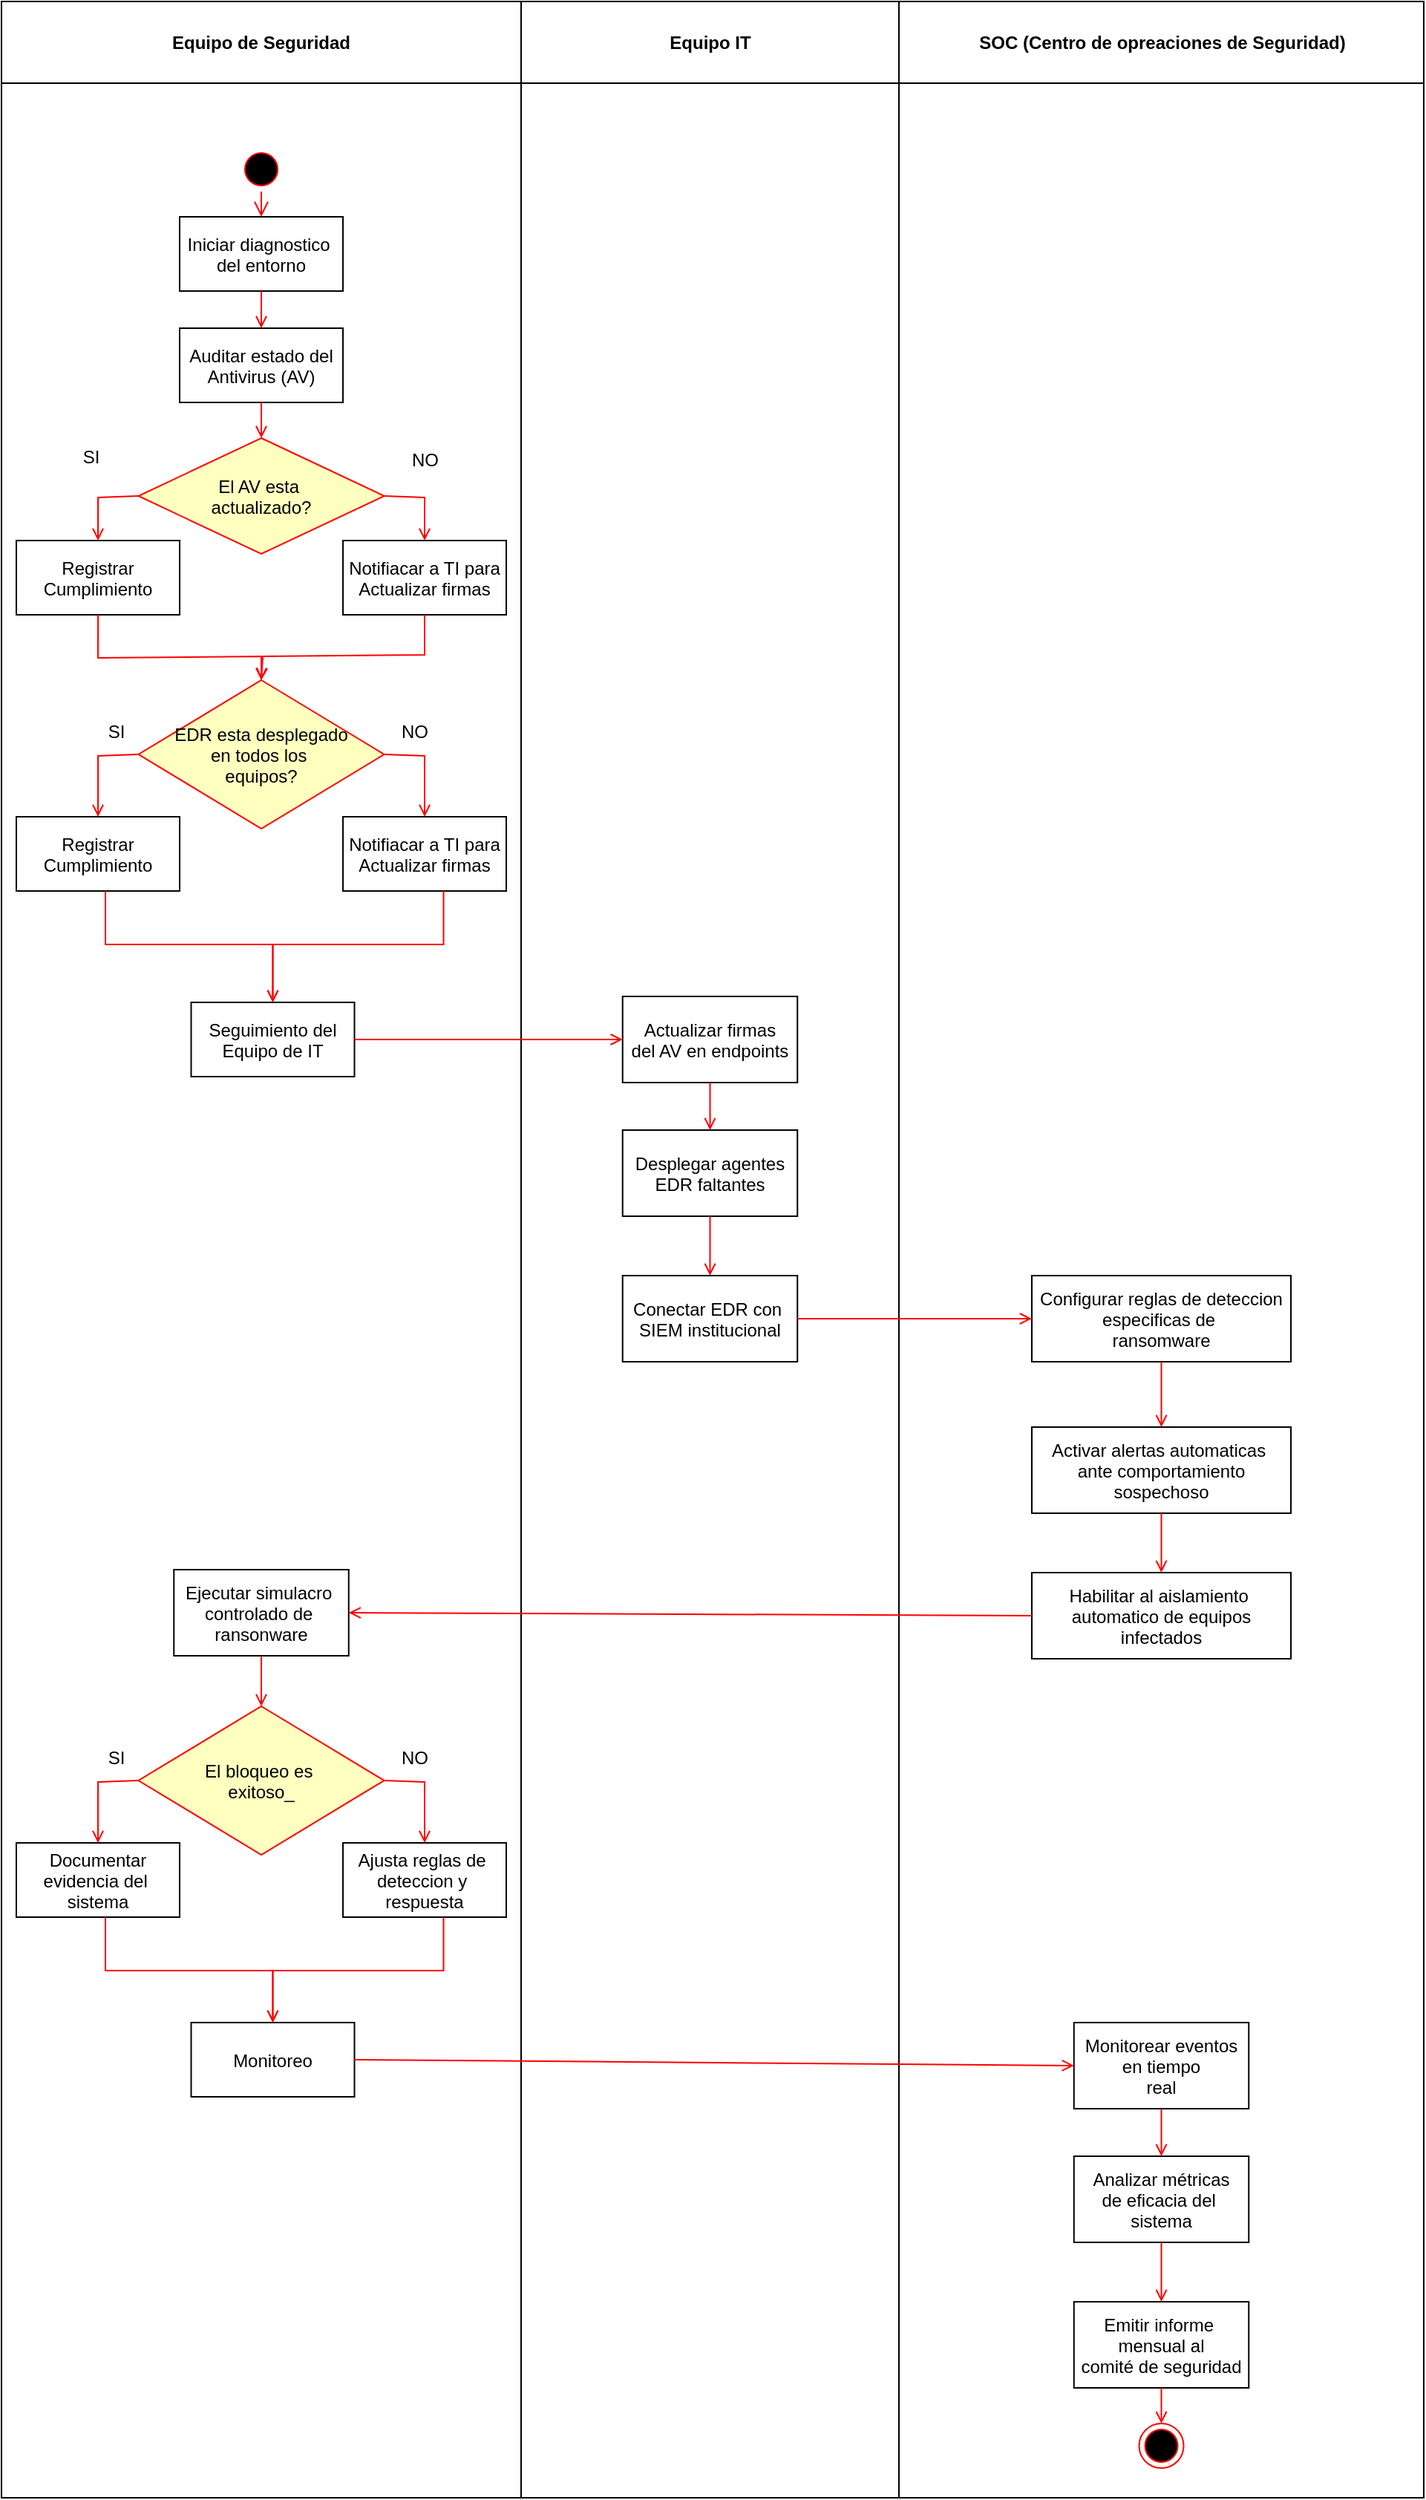 <mxfile version="26.0.6">
  <diagram name="EDR" id="e7e014a7-5840-1c2e-5031-d8a46d1fe8dd">
    <mxGraphModel dx="1780" dy="656" grid="0" gridSize="10" guides="1" tooltips="1" connect="1" arrows="1" fold="1" page="0" pageScale="1" pageWidth="1169" pageHeight="826" background="none" math="0" shadow="0">
      <root>
        <mxCell id="0" />
        <mxCell id="1" parent="0" />
        <mxCell id="2" value="Equipo de Seguridad" style="swimlane;whiteSpace=wrap;startSize=55;" parent="1" vertex="1">
          <mxGeometry x="120" y="128" width="350" height="1681" as="geometry" />
        </mxCell>
        <mxCell id="5" value="" style="ellipse;shape=startState;fillColor=#000000;strokeColor=#ff0000;" parent="2" vertex="1">
          <mxGeometry x="160.01" y="98" width="30" height="30" as="geometry" />
        </mxCell>
        <mxCell id="6" value="" style="edgeStyle=elbowEdgeStyle;elbow=horizontal;verticalAlign=bottom;endArrow=open;endSize=8;strokeColor=#FF0000;endFill=1;rounded=0" parent="2" source="5" target="7" edge="1">
          <mxGeometry x="100" y="40" as="geometry">
            <mxPoint x="137.25" y="110" as="targetPoint" />
          </mxGeometry>
        </mxCell>
        <mxCell id="7" value="Iniciar diagnostico &#xa;del entorno" style="" parent="2" vertex="1">
          <mxGeometry x="120" y="145" width="110" height="50" as="geometry" />
        </mxCell>
        <mxCell id="8" value="Auditar estado del&#xa;Antivirus (AV)" style="" parent="2" vertex="1">
          <mxGeometry x="120" y="220" width="110" height="50" as="geometry" />
        </mxCell>
        <mxCell id="9" value="" style="endArrow=open;strokeColor=#FF0000;endFill=1;rounded=0" parent="2" source="7" target="8" edge="1">
          <mxGeometry relative="1" as="geometry" />
        </mxCell>
        <mxCell id="20" value="" style="endArrow=open;strokeColor=#FF0000;endFill=1;rounded=0;entryX=0.5;entryY=0;entryDx=0;entryDy=0;exitX=0.5;exitY=1;exitDx=0;exitDy=0;" parent="2" source="8" target="8S9cBLbXIqOXu_hmC1Cv-59" edge="1">
          <mxGeometry relative="1" as="geometry">
            <mxPoint x="175" y="362" as="sourcePoint" />
          </mxGeometry>
        </mxCell>
        <mxCell id="8S9cBLbXIqOXu_hmC1Cv-59" value="El AV esta &#xa;actualizado?" style="rhombus;fillColor=#ffffc0;strokeColor=#ff0000;" vertex="1" parent="2">
          <mxGeometry x="92.25" y="294" width="165.5" height="78" as="geometry" />
        </mxCell>
        <mxCell id="8S9cBLbXIqOXu_hmC1Cv-62" value="Registrar&#xa;Cumplimiento" style="" vertex="1" parent="2">
          <mxGeometry x="10.01" y="363" width="110" height="50" as="geometry" />
        </mxCell>
        <mxCell id="8S9cBLbXIqOXu_hmC1Cv-63" value="Notifiacar a TI para&#xa;Actualizar firmas" style="" vertex="1" parent="2">
          <mxGeometry x="230.01" y="363" width="110" height="50" as="geometry" />
        </mxCell>
        <mxCell id="8S9cBLbXIqOXu_hmC1Cv-64" value="" style="edgeStyle=none;strokeColor=#FF0000;endArrow=open;endFill=1;rounded=0;exitX=1;exitY=0.5;exitDx=0;exitDy=0;entryX=0.5;entryY=0;entryDx=0;entryDy=0;" edge="1" parent="2" source="8S9cBLbXIqOXu_hmC1Cv-59" target="8S9cBLbXIqOXu_hmC1Cv-63">
          <mxGeometry width="100" height="100" relative="1" as="geometry">
            <mxPoint x="562.25" y="301.5" as="sourcePoint" />
            <mxPoint x="257.75" y="394" as="targetPoint" />
            <Array as="points">
              <mxPoint x="285" y="334" />
            </Array>
          </mxGeometry>
        </mxCell>
        <mxCell id="8S9cBLbXIqOXu_hmC1Cv-65" value="" style="edgeStyle=none;strokeColor=#FF0000;endArrow=open;endFill=1;rounded=0;exitX=0;exitY=0.5;exitDx=0;exitDy=0;entryX=0.5;entryY=0;entryDx=0;entryDy=0;" edge="1" parent="2" source="8S9cBLbXIqOXu_hmC1Cv-59" target="8S9cBLbXIqOXu_hmC1Cv-62">
          <mxGeometry width="100" height="100" relative="1" as="geometry">
            <mxPoint x="268.25" y="343" as="sourcePoint" />
            <mxPoint x="263.25" y="414" as="targetPoint" />
            <Array as="points">
              <mxPoint x="65" y="334" />
            </Array>
          </mxGeometry>
        </mxCell>
        <mxCell id="8S9cBLbXIqOXu_hmC1Cv-68" value="NO" style="text;html=1;align=center;verticalAlign=middle;resizable=0;points=[];autosize=1;strokeColor=none;fillColor=none;" vertex="1" parent="2">
          <mxGeometry x="265" y="294" width="40" height="30" as="geometry" />
        </mxCell>
        <mxCell id="8S9cBLbXIqOXu_hmC1Cv-67" value="SI" style="text;html=1;align=center;verticalAlign=middle;resizable=0;points=[];autosize=1;strokeColor=none;fillColor=none;" vertex="1" parent="2">
          <mxGeometry x="45" y="292" width="30" height="30" as="geometry" />
        </mxCell>
        <mxCell id="8S9cBLbXIqOXu_hmC1Cv-69" value="EDR esta desplegado&#xa;en todos los &#xa;equipos?" style="rhombus;fillColor=#ffffc0;strokeColor=#ff0000;" vertex="1" parent="2">
          <mxGeometry x="92.26" y="457" width="165.5" height="100" as="geometry" />
        </mxCell>
        <mxCell id="8S9cBLbXIqOXu_hmC1Cv-72" value="" style="edgeStyle=none;strokeColor=#FF0000;endArrow=open;endFill=1;rounded=0;entryX=0.5;entryY=0;entryDx=0;entryDy=0;exitX=0.5;exitY=1;exitDx=0;exitDy=0;" edge="1" parent="2" source="8S9cBLbXIqOXu_hmC1Cv-62" target="8S9cBLbXIqOXu_hmC1Cv-69">
          <mxGeometry width="100" height="100" relative="1" as="geometry">
            <mxPoint x="50" y="492" as="sourcePoint" />
            <mxPoint x="75" y="414" as="targetPoint" />
            <Array as="points">
              <mxPoint x="65" y="442" />
              <mxPoint x="176" y="441" />
            </Array>
          </mxGeometry>
        </mxCell>
        <mxCell id="8S9cBLbXIqOXu_hmC1Cv-73" value="" style="edgeStyle=none;strokeColor=#FF0000;endArrow=open;endFill=1;rounded=0;exitX=0.5;exitY=1;exitDx=0;exitDy=0;entryX=0.5;entryY=0;entryDx=0;entryDy=0;" edge="1" parent="2" source="8S9cBLbXIqOXu_hmC1Cv-63" target="8S9cBLbXIqOXu_hmC1Cv-69">
          <mxGeometry width="100" height="100" relative="1" as="geometry">
            <mxPoint x="75" y="464" as="sourcePoint" />
            <mxPoint x="260" y="512" as="targetPoint" />
            <Array as="points">
              <mxPoint x="285" y="440" />
              <mxPoint x="175" y="441" />
            </Array>
          </mxGeometry>
        </mxCell>
        <mxCell id="8S9cBLbXIqOXu_hmC1Cv-74" value="Registrar&#xa;Cumplimiento" style="" vertex="1" parent="2">
          <mxGeometry x="10.01" y="549" width="110" height="50" as="geometry" />
        </mxCell>
        <mxCell id="8S9cBLbXIqOXu_hmC1Cv-75" value="Notifiacar a TI para&#xa;Actualizar firmas" style="" vertex="1" parent="2">
          <mxGeometry x="230.01" y="549" width="110" height="50" as="geometry" />
        </mxCell>
        <mxCell id="8S9cBLbXIqOXu_hmC1Cv-76" value="" style="edgeStyle=none;strokeColor=#FF0000;endArrow=open;endFill=1;rounded=0;entryX=0.5;entryY=0;entryDx=0;entryDy=0;exitX=1;exitY=0.5;exitDx=0;exitDy=0;" edge="1" parent="2" target="8S9cBLbXIqOXu_hmC1Cv-75" source="8S9cBLbXIqOXu_hmC1Cv-69">
          <mxGeometry width="100" height="100" relative="1" as="geometry">
            <mxPoint x="260.01" y="507" as="sourcePoint" />
            <mxPoint x="257.76" y="568" as="targetPoint" />
            <Array as="points">
              <mxPoint x="285.01" y="508" />
            </Array>
          </mxGeometry>
        </mxCell>
        <mxCell id="8S9cBLbXIqOXu_hmC1Cv-77" value="" style="edgeStyle=none;strokeColor=#FF0000;endArrow=open;endFill=1;rounded=0;exitX=0;exitY=0.5;exitDx=0;exitDy=0;entryX=0.5;entryY=0;entryDx=0;entryDy=0;" edge="1" parent="2" target="8S9cBLbXIqOXu_hmC1Cv-74">
          <mxGeometry width="100" height="100" relative="1" as="geometry">
            <mxPoint x="92.01" y="507" as="sourcePoint" />
            <mxPoint x="263.26" y="588" as="targetPoint" />
            <Array as="points">
              <mxPoint x="65.01" y="508" />
            </Array>
          </mxGeometry>
        </mxCell>
        <mxCell id="8S9cBLbXIqOXu_hmC1Cv-78" value="NO" style="text;html=1;align=center;verticalAlign=middle;resizable=0;points=[];autosize=1;strokeColor=none;fillColor=none;" vertex="1" parent="2">
          <mxGeometry x="257.76" y="477" width="40" height="30" as="geometry" />
        </mxCell>
        <mxCell id="8S9cBLbXIqOXu_hmC1Cv-79" value="SI" style="text;html=1;align=center;verticalAlign=middle;resizable=0;points=[];autosize=1;strokeColor=none;fillColor=none;" vertex="1" parent="2">
          <mxGeometry x="62.26" y="477" width="30" height="30" as="geometry" />
        </mxCell>
        <mxCell id="8S9cBLbXIqOXu_hmC1Cv-81" value="Seguimiento del&#xa;Equipo de IT" style="" vertex="1" parent="2">
          <mxGeometry x="127.75" y="674" width="110" height="50" as="geometry" />
        </mxCell>
        <mxCell id="8S9cBLbXIqOXu_hmC1Cv-82" value="" style="edgeStyle=none;strokeColor=#FF0000;endArrow=open;endFill=1;rounded=0;entryX=0.5;entryY=0;entryDx=0;entryDy=0;exitX=0.5;exitY=1;exitDx=0;exitDy=0;" edge="1" parent="2" target="8S9cBLbXIqOXu_hmC1Cv-81">
          <mxGeometry width="100" height="100" relative="1" as="geometry">
            <mxPoint x="70.01" y="599" as="sourcePoint" />
            <mxPoint x="180.01" y="665" as="targetPoint" />
            <Array as="points">
              <mxPoint x="70.01" y="635" />
              <mxPoint x="182.76" y="635" />
            </Array>
          </mxGeometry>
        </mxCell>
        <mxCell id="8S9cBLbXIqOXu_hmC1Cv-83" value="" style="edgeStyle=none;strokeColor=#FF0000;endArrow=open;endFill=1;rounded=0;exitX=0.5;exitY=1;exitDx=0;exitDy=0;entryX=0.5;entryY=0;entryDx=0;entryDy=0;" edge="1" parent="2" target="8S9cBLbXIqOXu_hmC1Cv-81">
          <mxGeometry width="100" height="100" relative="1" as="geometry">
            <mxPoint x="297.76" y="599" as="sourcePoint" />
            <mxPoint x="187.76" y="665" as="targetPoint" />
            <Array as="points">
              <mxPoint x="297.76" y="635" />
              <mxPoint x="182.76" y="635" />
            </Array>
          </mxGeometry>
        </mxCell>
        <mxCell id="8S9cBLbXIqOXu_hmC1Cv-91" value="Ejecutar simulacro &#xa;controlado de &#xa;ransonware" style="" vertex="1" parent="2">
          <mxGeometry x="116.13" y="1056" width="117.75" height="58" as="geometry" />
        </mxCell>
        <mxCell id="8S9cBLbXIqOXu_hmC1Cv-95" value="El bloqueo es &#xa;exitoso_" style="rhombus;fillColor=#ffffc0;strokeColor=#ff0000;" vertex="1" parent="2">
          <mxGeometry x="92.25" y="1148" width="165.5" height="100" as="geometry" />
        </mxCell>
        <mxCell id="8S9cBLbXIqOXu_hmC1Cv-96" value="Documentar&#xa;evidencia del &#xa;sistema" style="" vertex="1" parent="2">
          <mxGeometry x="10" y="1240" width="110" height="50" as="geometry" />
        </mxCell>
        <mxCell id="8S9cBLbXIqOXu_hmC1Cv-97" value="Ajusta reglas de &#xa;deteccion y &#xa;respuesta" style="" vertex="1" parent="2">
          <mxGeometry x="230" y="1240" width="110" height="50" as="geometry" />
        </mxCell>
        <mxCell id="8S9cBLbXIqOXu_hmC1Cv-98" value="" style="edgeStyle=none;strokeColor=#FF0000;endArrow=open;endFill=1;rounded=0;entryX=0.5;entryY=0;entryDx=0;entryDy=0;exitX=1;exitY=0.5;exitDx=0;exitDy=0;" edge="1" parent="2" source="8S9cBLbXIqOXu_hmC1Cv-95" target="8S9cBLbXIqOXu_hmC1Cv-97">
          <mxGeometry width="100" height="100" relative="1" as="geometry">
            <mxPoint x="260" y="1198" as="sourcePoint" />
            <mxPoint x="257.75" y="1259" as="targetPoint" />
            <Array as="points">
              <mxPoint x="285" y="1199" />
            </Array>
          </mxGeometry>
        </mxCell>
        <mxCell id="8S9cBLbXIqOXu_hmC1Cv-99" value="" style="edgeStyle=none;strokeColor=#FF0000;endArrow=open;endFill=1;rounded=0;exitX=0;exitY=0.5;exitDx=0;exitDy=0;entryX=0.5;entryY=0;entryDx=0;entryDy=0;" edge="1" parent="2" target="8S9cBLbXIqOXu_hmC1Cv-96">
          <mxGeometry width="100" height="100" relative="1" as="geometry">
            <mxPoint x="92" y="1198" as="sourcePoint" />
            <mxPoint x="263.25" y="1279" as="targetPoint" />
            <Array as="points">
              <mxPoint x="65" y="1199" />
            </Array>
          </mxGeometry>
        </mxCell>
        <mxCell id="8S9cBLbXIqOXu_hmC1Cv-100" value="NO" style="text;html=1;align=center;verticalAlign=middle;resizable=0;points=[];autosize=1;strokeColor=none;fillColor=none;" vertex="1" parent="2">
          <mxGeometry x="257.75" y="1168" width="40" height="30" as="geometry" />
        </mxCell>
        <mxCell id="8S9cBLbXIqOXu_hmC1Cv-101" value="SI" style="text;html=1;align=center;verticalAlign=middle;resizable=0;points=[];autosize=1;strokeColor=none;fillColor=none;" vertex="1" parent="2">
          <mxGeometry x="62.25" y="1168" width="30" height="30" as="geometry" />
        </mxCell>
        <mxCell id="8S9cBLbXIqOXu_hmC1Cv-102" value="Monitoreo" style="" vertex="1" parent="2">
          <mxGeometry x="127.75" y="1361" width="110" height="50" as="geometry" />
        </mxCell>
        <mxCell id="8S9cBLbXIqOXu_hmC1Cv-103" value="" style="edgeStyle=none;strokeColor=#FF0000;endArrow=open;endFill=1;rounded=0;entryX=0.5;entryY=0;entryDx=0;entryDy=0;exitX=0.5;exitY=1;exitDx=0;exitDy=0;" edge="1" parent="2" target="8S9cBLbXIqOXu_hmC1Cv-102">
          <mxGeometry width="100" height="100" relative="1" as="geometry">
            <mxPoint x="70" y="1290" as="sourcePoint" />
            <mxPoint x="180" y="1356" as="targetPoint" />
            <Array as="points">
              <mxPoint x="70" y="1326" />
              <mxPoint x="182.75" y="1326" />
            </Array>
          </mxGeometry>
        </mxCell>
        <mxCell id="8S9cBLbXIqOXu_hmC1Cv-104" value="" style="edgeStyle=none;strokeColor=#FF0000;endArrow=open;endFill=1;rounded=0;exitX=0.5;exitY=1;exitDx=0;exitDy=0;entryX=0.5;entryY=0;entryDx=0;entryDy=0;" edge="1" parent="2" target="8S9cBLbXIqOXu_hmC1Cv-102">
          <mxGeometry width="100" height="100" relative="1" as="geometry">
            <mxPoint x="297.75" y="1290" as="sourcePoint" />
            <mxPoint x="187.75" y="1356" as="targetPoint" />
            <Array as="points">
              <mxPoint x="297.75" y="1326" />
              <mxPoint x="182.75" y="1326" />
            </Array>
          </mxGeometry>
        </mxCell>
        <mxCell id="8S9cBLbXIqOXu_hmC1Cv-105" value="" style="edgeStyle=none;strokeColor=#FF0000;endArrow=open;endFill=1;rounded=0;exitX=0.5;exitY=1;exitDx=0;exitDy=0;entryX=0.5;entryY=0;entryDx=0;entryDy=0;" edge="1" parent="2" source="8S9cBLbXIqOXu_hmC1Cv-91" target="8S9cBLbXIqOXu_hmC1Cv-95">
          <mxGeometry width="100" height="100" relative="1" as="geometry">
            <mxPoint x="-136.25" y="1034" as="sourcePoint" />
            <mxPoint x="-136.25" y="1066" as="targetPoint" />
          </mxGeometry>
        </mxCell>
        <mxCell id="3" value="Equipo IT" style="swimlane;whiteSpace=wrap;movable=1;resizable=1;rotatable=1;deletable=1;editable=1;locked=0;connectable=1;startSize=55;" parent="1" vertex="1">
          <mxGeometry x="470" y="128" width="254.5" height="1681" as="geometry" />
        </mxCell>
        <mxCell id="8S9cBLbXIqOXu_hmC1Cv-85" value="Actualizar firmas&#xa;del AV en endpoints" style="" vertex="1" parent="3">
          <mxGeometry x="68.37" y="670" width="117.75" height="58" as="geometry" />
        </mxCell>
        <mxCell id="8S9cBLbXIqOXu_hmC1Cv-86" value="Desplegar agentes&#xa;EDR faltantes" style="" vertex="1" parent="3">
          <mxGeometry x="68.37" y="760" width="117.75" height="58" as="geometry" />
        </mxCell>
        <mxCell id="8S9cBLbXIqOXu_hmC1Cv-87" value="Conectar EDR con &#xa;SIEM institucional" style="" vertex="1" parent="3">
          <mxGeometry x="68.37" y="858" width="117.75" height="58" as="geometry" />
        </mxCell>
        <mxCell id="8S9cBLbXIqOXu_hmC1Cv-89" value="" style="edgeStyle=none;strokeColor=#FF0000;endArrow=open;endFill=1;rounded=0;exitX=0.5;exitY=1;exitDx=0;exitDy=0;entryX=0.5;entryY=0;entryDx=0;entryDy=0;" edge="1" parent="3" source="8S9cBLbXIqOXu_hmC1Cv-85" target="8S9cBLbXIqOXu_hmC1Cv-86">
          <mxGeometry width="100" height="100" relative="1" as="geometry">
            <mxPoint x="-105.88" y="706" as="sourcePoint" />
            <mxPoint x="78.12" y="709" as="targetPoint" />
          </mxGeometry>
        </mxCell>
        <mxCell id="8S9cBLbXIqOXu_hmC1Cv-90" value="" style="edgeStyle=none;strokeColor=#FF0000;endArrow=open;endFill=1;rounded=0;exitX=0.5;exitY=1;exitDx=0;exitDy=0;entryX=0.5;entryY=0;entryDx=0;entryDy=0;" edge="1" parent="3" source="8S9cBLbXIqOXu_hmC1Cv-86" target="8S9cBLbXIqOXu_hmC1Cv-87">
          <mxGeometry width="100" height="100" relative="1" as="geometry">
            <mxPoint x="137.12" y="738" as="sourcePoint" />
            <mxPoint x="137.12" y="770" as="targetPoint" />
          </mxGeometry>
        </mxCell>
        <mxCell id="4" value="SOC (Centro de opreaciones de Seguridad)" style="swimlane;whiteSpace=wrap;startSize=55;" parent="1" vertex="1">
          <mxGeometry x="724.5" y="128" width="353.5" height="1681" as="geometry" />
        </mxCell>
        <mxCell id="8S9cBLbXIqOXu_hmC1Cv-114" value="Configurar reglas de deteccion&#xa;especificas de &#xa;ransomware" style="" vertex="1" parent="4">
          <mxGeometry x="89.5" y="858" width="174.5" height="58" as="geometry" />
        </mxCell>
        <mxCell id="8S9cBLbXIqOXu_hmC1Cv-115" value="Activar alertas automaticas &#xa;ante comportamiento&#xa;sospechoso" style="" vertex="1" parent="4">
          <mxGeometry x="89.5" y="960" width="174.5" height="58" as="geometry" />
        </mxCell>
        <mxCell id="8S9cBLbXIqOXu_hmC1Cv-116" value="Habilitar al aislamiento &#xa;automatico de equipos&#xa;infectados" style="" vertex="1" parent="4">
          <mxGeometry x="89.5" y="1058" width="174.5" height="58" as="geometry" />
        </mxCell>
        <mxCell id="8S9cBLbXIqOXu_hmC1Cv-117" value="" style="edgeStyle=none;strokeColor=#FF0000;endArrow=open;endFill=1;rounded=0;exitX=0.5;exitY=1;exitDx=0;exitDy=0;entryX=0.5;entryY=0;entryDx=0;entryDy=0;" edge="1" parent="4" source="8S9cBLbXIqOXu_hmC1Cv-114" target="8S9cBLbXIqOXu_hmC1Cv-115">
          <mxGeometry width="100" height="100" relative="1" as="geometry">
            <mxPoint x="-84.75" y="906" as="sourcePoint" />
            <mxPoint x="99.25" y="909" as="targetPoint" />
          </mxGeometry>
        </mxCell>
        <mxCell id="8S9cBLbXIqOXu_hmC1Cv-118" value="" style="edgeStyle=none;strokeColor=#FF0000;endArrow=open;endFill=1;rounded=0;exitX=0.5;exitY=1;exitDx=0;exitDy=0;entryX=0.5;entryY=0;entryDx=0;entryDy=0;" edge="1" parent="4" source="8S9cBLbXIqOXu_hmC1Cv-115" target="8S9cBLbXIqOXu_hmC1Cv-116">
          <mxGeometry width="100" height="100" relative="1" as="geometry">
            <mxPoint x="158.25" y="938" as="sourcePoint" />
            <mxPoint x="158.25" y="970" as="targetPoint" />
          </mxGeometry>
        </mxCell>
        <mxCell id="8S9cBLbXIqOXu_hmC1Cv-106" value="Monitorear eventos&#xa;en tiempo&#xa;real" style="" vertex="1" parent="4">
          <mxGeometry x="117.88" y="1361" width="117.75" height="58" as="geometry" />
        </mxCell>
        <mxCell id="8S9cBLbXIqOXu_hmC1Cv-107" value="Analizar métricas&#xa;de eficacia del &#xa;sistema" style="" vertex="1" parent="4">
          <mxGeometry x="117.88" y="1451" width="117.75" height="58" as="geometry" />
        </mxCell>
        <mxCell id="8S9cBLbXIqOXu_hmC1Cv-108" value="Emitir informe &#xa;mensual al&#xa;comité de seguridad" style="" vertex="1" parent="4">
          <mxGeometry x="117.88" y="1549" width="117.75" height="58" as="geometry" />
        </mxCell>
        <mxCell id="8S9cBLbXIqOXu_hmC1Cv-109" value="" style="edgeStyle=none;strokeColor=#FF0000;endArrow=open;endFill=1;rounded=0;exitX=0.5;exitY=1;exitDx=0;exitDy=0;entryX=0.5;entryY=0;entryDx=0;entryDy=0;" edge="1" parent="4" source="8S9cBLbXIqOXu_hmC1Cv-106" target="8S9cBLbXIqOXu_hmC1Cv-107">
          <mxGeometry width="100" height="100" relative="1" as="geometry">
            <mxPoint x="-56.37" y="1397" as="sourcePoint" />
            <mxPoint x="127.63" y="1400" as="targetPoint" />
          </mxGeometry>
        </mxCell>
        <mxCell id="8S9cBLbXIqOXu_hmC1Cv-110" value="" style="edgeStyle=none;strokeColor=#FF0000;endArrow=open;endFill=1;rounded=0;exitX=0.5;exitY=1;exitDx=0;exitDy=0;entryX=0.5;entryY=0;entryDx=0;entryDy=0;" edge="1" parent="4" source="8S9cBLbXIqOXu_hmC1Cv-107" target="8S9cBLbXIqOXu_hmC1Cv-108">
          <mxGeometry width="100" height="100" relative="1" as="geometry">
            <mxPoint x="186.63" y="1429" as="sourcePoint" />
            <mxPoint x="186.63" y="1461" as="targetPoint" />
          </mxGeometry>
        </mxCell>
        <mxCell id="38" value="" style="ellipse;shape=endState;fillColor=#000000;strokeColor=#ff0000" parent="4" vertex="1">
          <mxGeometry x="161.76" y="1631" width="30" height="30" as="geometry" />
        </mxCell>
        <mxCell id="39" value="" style="endArrow=open;strokeColor=#FF0000;endFill=1;rounded=0;exitX=0.5;exitY=1;exitDx=0;exitDy=0;" parent="4" source="8S9cBLbXIqOXu_hmC1Cv-108" target="38" edge="1">
          <mxGeometry relative="1" as="geometry">
            <mxPoint x="175.63" y="1611" as="sourcePoint" />
          </mxGeometry>
        </mxCell>
        <mxCell id="8S9cBLbXIqOXu_hmC1Cv-88" value="" style="edgeStyle=none;strokeColor=#FF0000;endArrow=open;endFill=1;rounded=0;exitX=1;exitY=0.5;exitDx=0;exitDy=0;entryX=0;entryY=0.5;entryDx=0;entryDy=0;" edge="1" parent="1" source="8S9cBLbXIqOXu_hmC1Cv-81" target="8S9cBLbXIqOXu_hmC1Cv-85">
          <mxGeometry width="100" height="100" relative="1" as="geometry">
            <mxPoint x="704.5" y="567.5" as="sourcePoint" />
            <mxPoint x="824.5" y="568" as="targetPoint" />
          </mxGeometry>
        </mxCell>
        <mxCell id="8S9cBLbXIqOXu_hmC1Cv-111" value="" style="edgeStyle=none;strokeColor=#FF0000;endArrow=open;endFill=1;rounded=0;exitX=1;exitY=0.5;exitDx=0;exitDy=0;entryX=0;entryY=0.5;entryDx=0;entryDy=0;" edge="1" parent="1" source="8S9cBLbXIqOXu_hmC1Cv-102" target="8S9cBLbXIqOXu_hmC1Cv-106">
          <mxGeometry width="100" height="100" relative="1" as="geometry">
            <mxPoint x="670" y="1087" as="sourcePoint" />
            <mxPoint x="860" y="1582" as="targetPoint" />
          </mxGeometry>
        </mxCell>
        <mxCell id="8S9cBLbXIqOXu_hmC1Cv-92" value="" style="edgeStyle=none;strokeColor=#FF0000;endArrow=open;endFill=1;rounded=0;exitX=0;exitY=0.5;exitDx=0;exitDy=0;entryX=1;entryY=0.5;entryDx=0;entryDy=0;" edge="1" parent="1" source="8S9cBLbXIqOXu_hmC1Cv-116" target="8S9cBLbXIqOXu_hmC1Cv-91">
          <mxGeometry width="100" height="100" relative="1" as="geometry">
            <mxPoint x="368" y="896" as="sourcePoint" />
            <mxPoint x="390" y="1110" as="targetPoint" />
          </mxGeometry>
        </mxCell>
        <mxCell id="8S9cBLbXIqOXu_hmC1Cv-119" value="" style="edgeStyle=none;strokeColor=#FF0000;endArrow=open;endFill=1;rounded=0;exitX=1;exitY=0.5;exitDx=0;exitDy=0;entryX=0;entryY=0.5;entryDx=0;entryDy=0;" edge="1" parent="1" source="8S9cBLbXIqOXu_hmC1Cv-87" target="8S9cBLbXIqOXu_hmC1Cv-114">
          <mxGeometry width="100" height="100" relative="1" as="geometry">
            <mxPoint x="552" y="1087" as="sourcePoint" />
            <mxPoint x="364" y="1087" as="targetPoint" />
          </mxGeometry>
        </mxCell>
      </root>
    </mxGraphModel>
  </diagram>
</mxfile>
